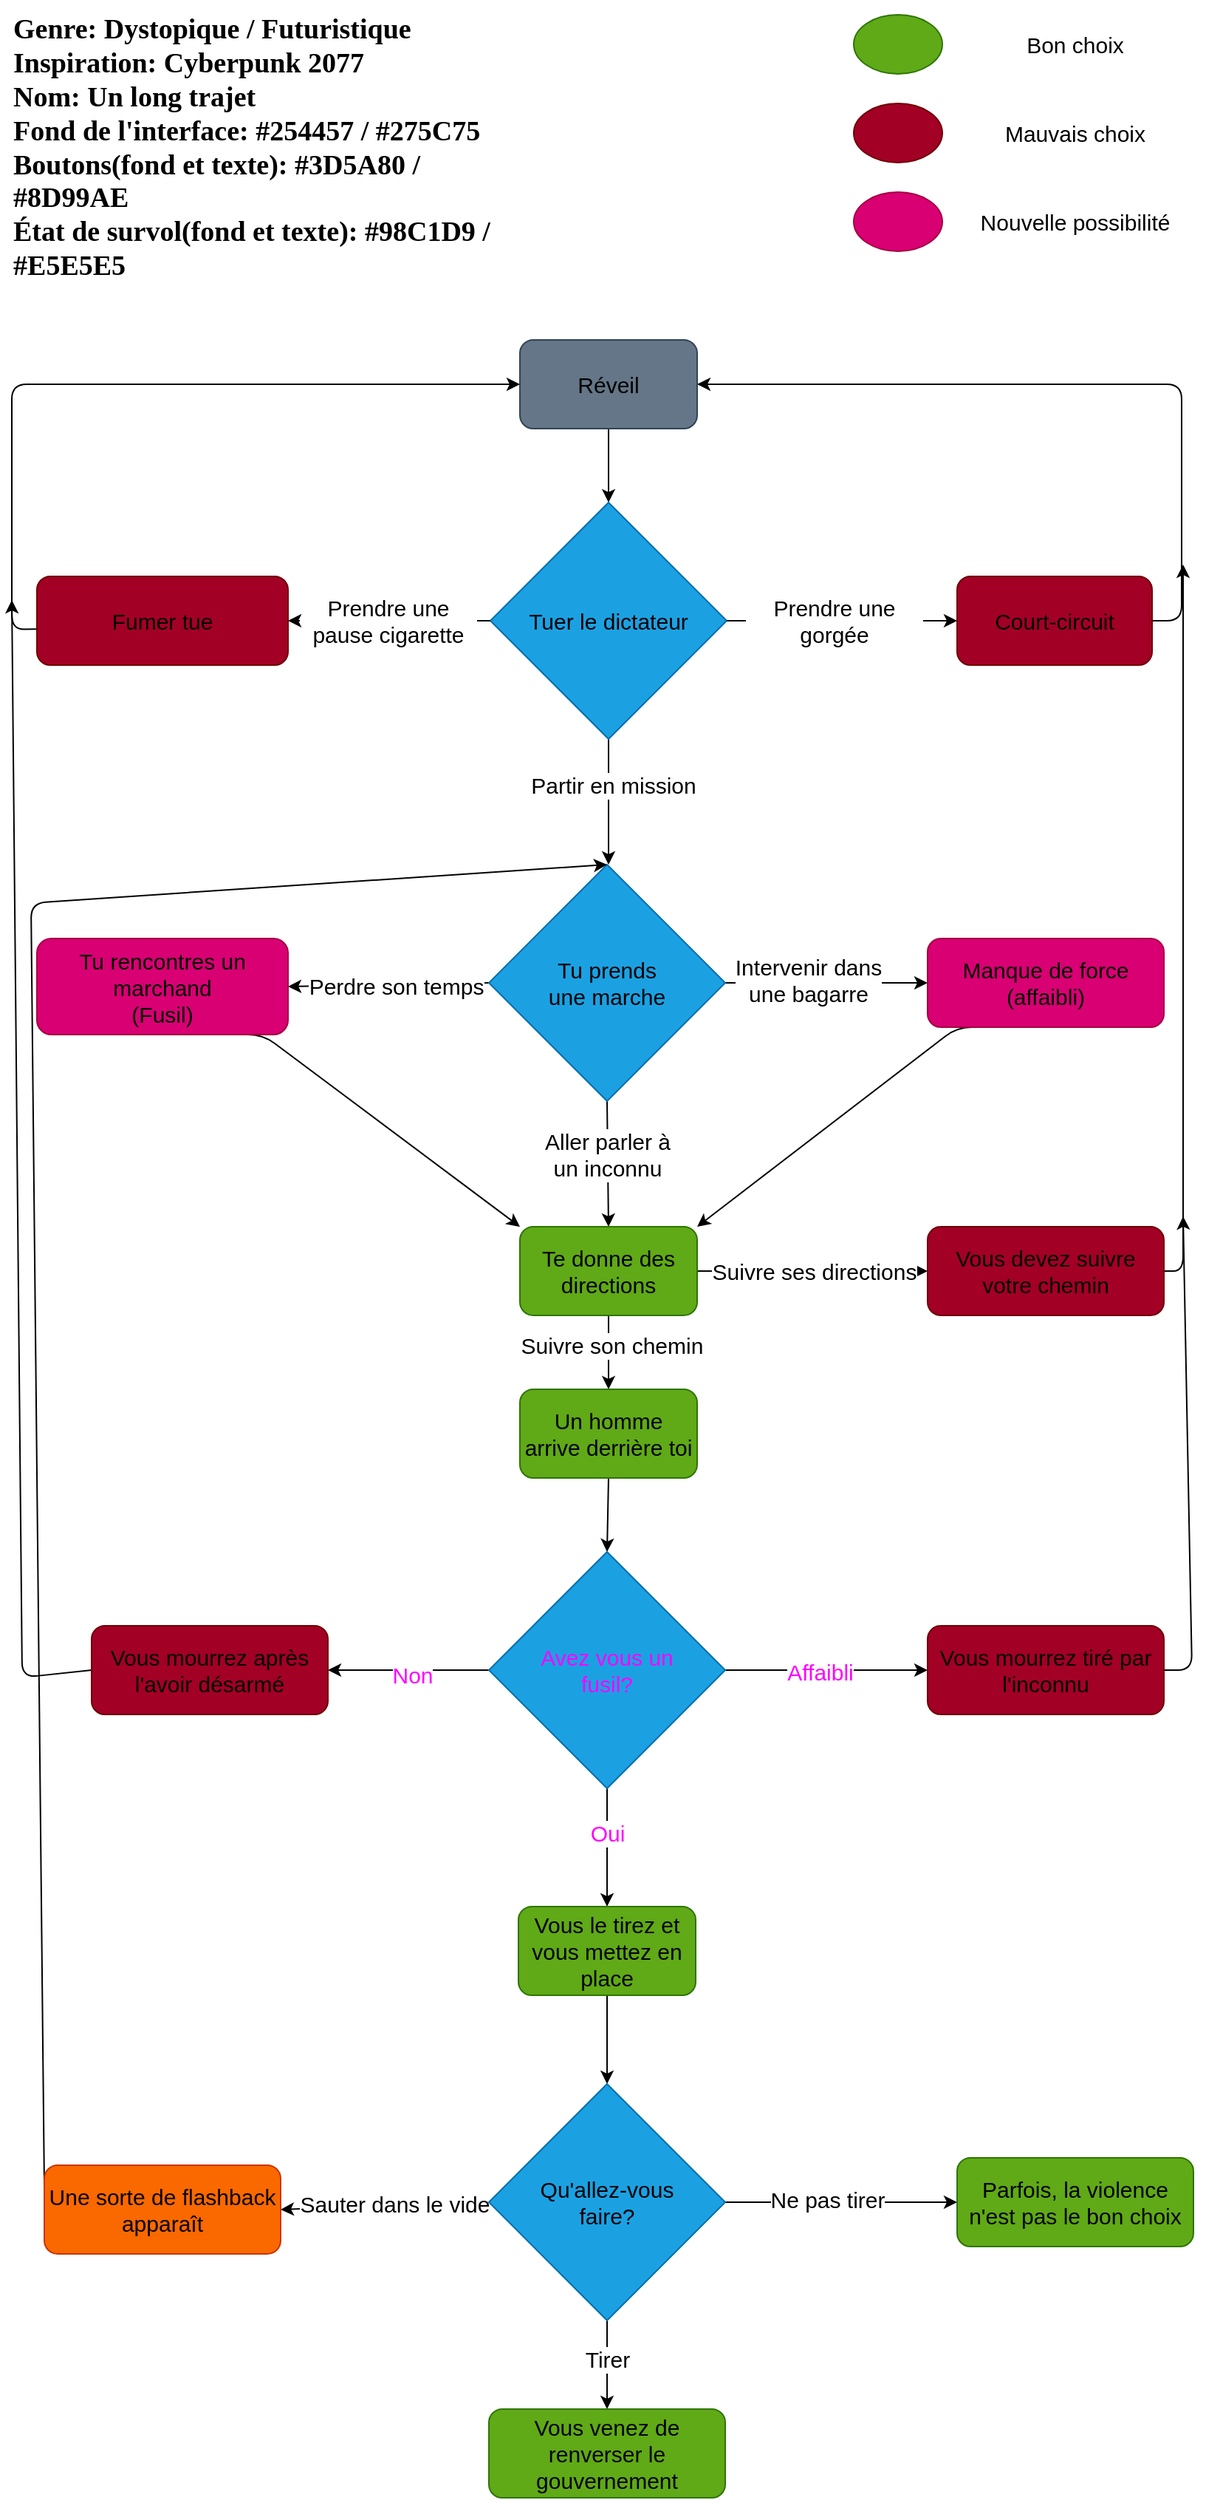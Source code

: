<mxfile>
    <diagram id="oNJYSzvw70os4x4uFzqT" name="Page-1">
        <mxGraphModel dx="1302" dy="585" grid="0" gridSize="10" guides="1" tooltips="1" connect="1" arrows="1" fold="1" page="1" pageScale="1" pageWidth="827" pageHeight="1169" background="none" math="0" shadow="0">
            <root>
                <mxCell id="0"/>
                <mxCell id="1" parent="0"/>
                <mxCell id="2" value="&lt;div style=&quot;text-align: left&quot;&gt;&lt;b style=&quot;font-size: 19px; font-family: &amp;quot;roboto slab&amp;quot;, serif;&quot;&gt;Genre: Dystopique / Futuristique&lt;/b&gt;&lt;/div&gt;&lt;font&gt;&lt;div style=&quot;text-align: left&quot;&gt;&lt;span style=&quot;font-family: &amp;quot;roboto slab&amp;quot; , serif ; font-size: 19px ; font-weight: bolder&quot;&gt;Inspiration: Cyberpunk 2077&lt;/span&gt;&lt;/div&gt;&lt;span style=&quot;box-sizing: border-box ; font-family: &amp;quot;roboto slab&amp;quot; , serif ; font-size: 19px&quot;&gt;&lt;div style=&quot;text-align: left&quot;&gt;&lt;span style=&quot;font-weight: bolder ; box-sizing: border-box&quot;&gt;Nom:&lt;/span&gt;&lt;font face=&quot;roboto slab, serif&quot; style=&quot;font-size: 12px&quot;&gt;&lt;span style=&quot;font-size: 19px&quot;&gt;&amp;nbsp;&lt;b&gt;Un long trajet&lt;/b&gt;&lt;/span&gt;&lt;/font&gt;&lt;/div&gt;&lt;/span&gt;&lt;b style=&quot;font-family: &amp;quot;roboto slab&amp;quot; , serif ; font-size: 19px&quot;&gt;&lt;div style=&quot;text-align: left&quot;&gt;&lt;b&gt;Fond de l'interface:&amp;nbsp;&lt;/b&gt;&lt;b&gt;#254457 / #&lt;/b&gt;&lt;b&gt;275C75&lt;/b&gt;&lt;/div&gt;&lt;/b&gt;&lt;b style=&quot;font-family: &amp;quot;roboto slab&amp;quot; , serif ; font-size: 19px&quot;&gt;&lt;div style=&quot;text-align: left&quot;&gt;&lt;b&gt;Boutons(fond et texte): #&lt;/b&gt;&lt;b&gt;3D5A80 / #&lt;/b&gt;&lt;b&gt;8D99AE&lt;/b&gt;&lt;/div&gt;&lt;/b&gt;&lt;b style=&quot;font-family: &amp;quot;roboto slab&amp;quot; , serif ; font-size: 19px&quot;&gt;&lt;div style=&quot;text-align: left&quot;&gt;&lt;b&gt;État de survol(fond et texte): #&lt;/b&gt;&lt;b&gt;98C1D9 / #E&lt;/b&gt;&lt;b&gt;5E5E5&lt;/b&gt;&lt;/div&gt;&lt;/b&gt;&lt;/font&gt;" style="text;html=1;strokeColor=none;fillColor=none;align=center;verticalAlign=middle;whiteSpace=wrap;rounded=0;spacing=2;spacingRight=0;spacingLeft=0;fontColor=default;" parent="1" vertex="1">
                    <mxGeometry x="10" width="360" height="200" as="geometry"/>
                </mxCell>
                <mxCell id="5" style="edgeStyle=none;html=1;exitX=0.5;exitY=1;exitDx=0;exitDy=0;entryX=0.5;entryY=0;entryDx=0;entryDy=0;fontSize=15;fontColor=default;" parent="1" source="3" target="4" edge="1">
                    <mxGeometry relative="1" as="geometry"/>
                </mxCell>
                <mxCell id="3" value="Réveil" style="rounded=1;whiteSpace=wrap;html=1;labelBackgroundColor=none;fontSize=15;fontColor=default;spacing=6;spacingTop=0;fillColor=#647687;strokeColor=#314354;" parent="1" vertex="1">
                    <mxGeometry x="354" y="230" width="120" height="60" as="geometry"/>
                </mxCell>
                <mxCell id="7" style="edgeStyle=none;html=1;exitX=0;exitY=0.5;exitDx=0;exitDy=0;entryX=1;entryY=0.5;entryDx=0;entryDy=0;fontSize=15;fontColor=default;startArrow=none;" parent="1" source="85" target="6" edge="1">
                    <mxGeometry relative="1" as="geometry"/>
                </mxCell>
                <mxCell id="14" style="edgeStyle=none;html=1;exitX=0.5;exitY=1;exitDx=0;exitDy=0;entryX=0.5;entryY=0;entryDx=0;entryDy=0;fontSize=15;fontColor=default;" parent="1" source="4" edge="1">
                    <mxGeometry relative="1" as="geometry">
                        <mxPoint x="414" y="585" as="targetPoint"/>
                    </mxGeometry>
                </mxCell>
                <mxCell id="15" value="Partir en mission" style="edgeLabel;html=1;align=center;verticalAlign=middle;resizable=0;points=[];fontSize=15;fontColor=default;labelBackgroundColor=default;" parent="14" vertex="1" connectable="0">
                    <mxGeometry x="-0.267" y="3" relative="1" as="geometry">
                        <mxPoint as="offset"/>
                    </mxGeometry>
                </mxCell>
                <mxCell id="4" value="Tuer le dictateur" style="rhombus;whiteSpace=wrap;html=1;labelBackgroundColor=none;fontSize=15;fontColor=default;fillColor=#1ba1e2;strokeColor=#006EAF;" parent="1" vertex="1">
                    <mxGeometry x="334" y="340" width="160" height="160" as="geometry"/>
                </mxCell>
                <mxCell id="9" style="edgeStyle=none;html=1;fontSize=15;fontColor=default;entryX=0;entryY=0.5;entryDx=0;entryDy=0;exitX=0;exitY=0.593;exitDx=0;exitDy=0;exitPerimeter=0;" parent="1" source="6" target="3" edge="1">
                    <mxGeometry relative="1" as="geometry">
                        <mxPoint x="210" y="270" as="targetPoint"/>
                        <Array as="points">
                            <mxPoint x="10" y="426"/>
                            <mxPoint x="10" y="260"/>
                        </Array>
                        <mxPoint x="15" y="420" as="sourcePoint"/>
                    </mxGeometry>
                </mxCell>
                <mxCell id="6" value="Fumer tue" style="rounded=1;whiteSpace=wrap;html=1;labelBackgroundColor=none;fontSize=15;fontColor=default;fillColor=#a20025;strokeColor=#6F0000;" parent="1" vertex="1">
                    <mxGeometry x="27" y="390" width="170" height="60" as="geometry"/>
                </mxCell>
                <mxCell id="12" style="edgeStyle=none;html=1;exitX=1;exitY=0.5;exitDx=0;exitDy=0;entryX=1;entryY=0.5;entryDx=0;entryDy=0;fontSize=15;fontColor=default;" parent="1" source="10" target="3" edge="1">
                    <mxGeometry relative="1" as="geometry">
                        <Array as="points">
                            <mxPoint x="802" y="420"/>
                            <mxPoint x="802" y="349"/>
                            <mxPoint x="802" y="260"/>
                        </Array>
                    </mxGeometry>
                </mxCell>
                <mxCell id="10" value="Court-circuit" style="rounded=1;whiteSpace=wrap;html=1;labelBackgroundColor=none;fontSize=15;fillColor=#a20025;strokeColor=#6F0000;fontColor=default;" parent="1" vertex="1">
                    <mxGeometry x="650" y="390" width="132" height="60" as="geometry"/>
                </mxCell>
                <mxCell id="26" style="edgeStyle=none;html=1;exitX=0;exitY=0.5;exitDx=0;exitDy=0;entryX=1;entryY=0.5;entryDx=0;entryDy=0;fontSize=15;fontColor=default;" parent="1" source="23" target="24" edge="1">
                    <mxGeometry relative="1" as="geometry"/>
                </mxCell>
                <mxCell id="28" value="Perdre son temps" style="edgeLabel;html=1;align=center;verticalAlign=middle;resizable=0;points=[];fontSize=15;fontColor=default;labelBackgroundColor=default;" parent="26" vertex="1" connectable="0">
                    <mxGeometry x="0.199" relative="1" as="geometry">
                        <mxPoint x="18" as="offset"/>
                    </mxGeometry>
                </mxCell>
                <mxCell id="27" style="edgeStyle=none;html=1;exitX=1;exitY=0.5;exitDx=0;exitDy=0;entryX=0;entryY=0.5;entryDx=0;entryDy=0;fontSize=15;fontColor=default;" parent="1" source="23" target="25" edge="1">
                    <mxGeometry relative="1" as="geometry"/>
                </mxCell>
                <mxCell id="35" value="Intervenir dans&lt;br&gt;une bagarre" style="edgeLabel;html=1;align=center;verticalAlign=middle;resizable=0;points=[];fontSize=15;fontColor=default;labelBackgroundColor=default;" parent="27" vertex="1" connectable="0">
                    <mxGeometry x="-0.185" y="2" relative="1" as="geometry">
                        <mxPoint as="offset"/>
                    </mxGeometry>
                </mxCell>
                <mxCell id="31" style="edgeStyle=none;html=1;exitX=0.5;exitY=1;exitDx=0;exitDy=0;entryX=0.5;entryY=0;entryDx=0;entryDy=0;fontSize=15;fontColor=default;" parent="1" source="23" target="30" edge="1">
                    <mxGeometry relative="1" as="geometry"/>
                </mxCell>
                <mxCell id="32" value="Aller parler à&lt;br&gt;un inconnu" style="edgeLabel;html=1;align=center;verticalAlign=middle;resizable=0;points=[];fontSize=15;fontColor=default;labelBackgroundColor=default;" parent="31" vertex="1" connectable="0">
                    <mxGeometry x="-0.156" y="-1" relative="1" as="geometry">
                        <mxPoint as="offset"/>
                    </mxGeometry>
                </mxCell>
                <mxCell id="23" value="Tu prends &lt;br&gt;une marche" style="rhombus;whiteSpace=wrap;html=1;labelBackgroundColor=none;fontSize=15;fontColor=default;fillColor=#1ba1e2;strokeColor=#006EAF;" parent="1" vertex="1">
                    <mxGeometry x="333" y="585" width="160" height="160" as="geometry"/>
                </mxCell>
                <mxCell id="56" style="edgeStyle=none;html=1;exitX=0.5;exitY=1;exitDx=0;exitDy=0;entryX=0;entryY=0;entryDx=0;entryDy=0;fontSize=15;fontColor=default;" parent="1" source="24" target="30" edge="1">
                    <mxGeometry relative="1" as="geometry">
                        <Array as="points">
                            <mxPoint x="180" y="700"/>
                        </Array>
                    </mxGeometry>
                </mxCell>
                <mxCell id="24" value="Tu rencontres un&lt;br&gt;marchand&lt;br&gt;(Fusil)" style="rounded=1;whiteSpace=wrap;html=1;labelBackgroundColor=none;fontSize=15;fontColor=default;fillColor=#d80073;strokeColor=#A50040;" parent="1" vertex="1">
                    <mxGeometry x="27" y="635" width="170" height="65" as="geometry"/>
                </mxCell>
                <mxCell id="53" style="edgeStyle=none;html=1;exitX=0.5;exitY=1;exitDx=0;exitDy=0;fontSize=15;fontColor=default;entryX=1;entryY=0;entryDx=0;entryDy=0;" parent="1" source="25" target="30" edge="1">
                    <mxGeometry relative="1" as="geometry">
                        <mxPoint x="570" y="790" as="targetPoint"/>
                        <Array as="points">
                            <mxPoint x="650" y="695"/>
                        </Array>
                    </mxGeometry>
                </mxCell>
                <mxCell id="25" value="Manque de force&lt;br&gt;(affaibli)" style="rounded=1;whiteSpace=wrap;html=1;labelBackgroundColor=none;fontSize=15;fontColor=default;fillColor=#d80073;strokeColor=#A50040;" parent="1" vertex="1">
                    <mxGeometry x="630" y="635" width="160" height="60" as="geometry"/>
                </mxCell>
                <mxCell id="38" style="edgeStyle=none;html=1;exitX=1;exitY=0.5;exitDx=0;exitDy=0;entryX=0;entryY=0.5;entryDx=0;entryDy=0;fontSize=15;fontColor=default;" parent="1" source="30" target="37" edge="1">
                    <mxGeometry relative="1" as="geometry"/>
                </mxCell>
                <mxCell id="39" value="Suivre ses directions" style="edgeLabel;html=1;align=center;verticalAlign=middle;resizable=0;points=[];fontSize=15;fontColor=default;labelBackgroundColor=default;" parent="38" vertex="1" connectable="0">
                    <mxGeometry x="-0.252" y="3" relative="1" as="geometry">
                        <mxPoint x="20" y="3" as="offset"/>
                    </mxGeometry>
                </mxCell>
                <mxCell id="41" style="edgeStyle=none;html=1;exitX=0.5;exitY=1;exitDx=0;exitDy=0;entryX=0.5;entryY=0;entryDx=0;entryDy=0;fontSize=15;fontColor=default;" parent="1" source="30" target="40" edge="1">
                    <mxGeometry relative="1" as="geometry"/>
                </mxCell>
                <mxCell id="42" value="Suivre son chemin" style="edgeLabel;html=1;align=center;verticalAlign=middle;resizable=0;points=[];fontSize=15;fontColor=default;labelBackgroundColor=default;" parent="41" vertex="1" connectable="0">
                    <mxGeometry x="-0.211" y="2" relative="1" as="geometry">
                        <mxPoint as="offset"/>
                    </mxGeometry>
                </mxCell>
                <mxCell id="30" value="Te donne des&lt;br&gt;directions" style="rounded=1;whiteSpace=wrap;html=1;labelBackgroundColor=none;fontSize=15;fontColor=default;fillColor=#60a917;strokeColor=#2D7600;" parent="1" vertex="1">
                    <mxGeometry x="354" y="830" width="120" height="60" as="geometry"/>
                </mxCell>
                <mxCell id="54" style="edgeStyle=none;html=1;fontSize=15;fontColor=default;exitX=1;exitY=0.5;exitDx=0;exitDy=0;" parent="1" source="37" edge="1">
                    <mxGeometry relative="1" as="geometry">
                        <mxPoint x="803" y="382" as="targetPoint"/>
                        <mxPoint x="870" y="846" as="sourcePoint"/>
                        <Array as="points">
                            <mxPoint x="803" y="860"/>
                        </Array>
                    </mxGeometry>
                </mxCell>
                <mxCell id="37" value="Vous devez suivre&lt;br&gt;votre chemin" style="rounded=1;whiteSpace=wrap;html=1;labelBackgroundColor=none;fontSize=15;fontColor=default;fillColor=#a20025;strokeColor=#6F0000;" parent="1" vertex="1">
                    <mxGeometry x="630" y="830" width="160" height="60" as="geometry"/>
                </mxCell>
                <mxCell id="45" style="edgeStyle=none;html=1;exitX=0.5;exitY=1;exitDx=0;exitDy=0;entryX=0.5;entryY=0;entryDx=0;entryDy=0;fontSize=15;fontColor=default;labelBackgroundColor=none;" parent="1" source="40" target="44" edge="1">
                    <mxGeometry relative="1" as="geometry"/>
                </mxCell>
                <mxCell id="40" value="Un homme arrive derrière toi" style="rounded=1;whiteSpace=wrap;html=1;labelBackgroundColor=none;fontSize=15;fontColor=default;fillColor=#60a917;strokeColor=#2D7600;spacingLeft=2;spacingRight=2;" parent="1" vertex="1">
                    <mxGeometry x="354" y="940" width="120" height="60" as="geometry"/>
                </mxCell>
                <mxCell id="46" style="edgeStyle=none;html=1;exitX=0.5;exitY=1;exitDx=0;exitDy=0;fontSize=15;fontColor=default;labelBackgroundColor=none;" parent="1" source="44" edge="1">
                    <mxGeometry relative="1" as="geometry">
                        <mxPoint x="413" y="1290" as="targetPoint"/>
                    </mxGeometry>
                </mxCell>
                <mxCell id="50" value="Oui" style="edgeLabel;html=1;align=center;verticalAlign=middle;resizable=0;points=[];fontSize=15;fontColor=#FF00FF;labelBackgroundColor=default;" parent="46" vertex="1" connectable="0">
                    <mxGeometry x="-0.271" relative="1" as="geometry">
                        <mxPoint y="1" as="offset"/>
                    </mxGeometry>
                </mxCell>
                <mxCell id="48" style="edgeStyle=none;html=1;exitX=1;exitY=0.5;exitDx=0;exitDy=0;entryX=0;entryY=0.5;entryDx=0;entryDy=0;fontSize=15;fontColor=default;labelBackgroundColor=none;" parent="1" source="44" target="47" edge="1">
                    <mxGeometry relative="1" as="geometry"/>
                </mxCell>
                <mxCell id="49" value="&lt;font color=&quot;#ff00ff&quot;&gt;Affaibli&lt;/font&gt;" style="edgeLabel;html=1;align=center;verticalAlign=middle;resizable=0;points=[];fontSize=15;fontColor=default;labelBackgroundColor=default;" parent="48" vertex="1" connectable="0">
                    <mxGeometry x="-0.068" y="-1" relative="1" as="geometry">
                        <mxPoint as="offset"/>
                    </mxGeometry>
                </mxCell>
                <mxCell id="58" style="edgeStyle=none;html=1;exitX=0;exitY=0.5;exitDx=0;exitDy=0;entryX=1;entryY=0.5;entryDx=0;entryDy=0;fontSize=15;fontColor=default;labelBackgroundColor=none;" parent="1" source="44" target="57" edge="1">
                    <mxGeometry relative="1" as="geometry"/>
                </mxCell>
                <mxCell id="59" value="&lt;font color=&quot;#ff00ff&quot;&gt;Non&lt;/font&gt;" style="edgeLabel;html=1;align=center;verticalAlign=middle;resizable=0;points=[];fontSize=15;fontColor=default;labelBackgroundColor=default;" parent="58" vertex="1" connectable="0">
                    <mxGeometry x="-0.036" y="3" relative="1" as="geometry">
                        <mxPoint as="offset"/>
                    </mxGeometry>
                </mxCell>
                <mxCell id="44" value="&lt;font color=&quot;#ff00ff&quot;&gt;Avez vous un&lt;br&gt;fusil?&lt;/font&gt;" style="rhombus;whiteSpace=wrap;html=1;labelBackgroundColor=none;fontSize=15;fontColor=default;fillColor=#1ba1e2;strokeColor=#006EAF;" parent="1" vertex="1">
                    <mxGeometry x="333" y="1050" width="160" height="160" as="geometry"/>
                </mxCell>
                <mxCell id="55" style="edgeStyle=none;html=1;exitX=1;exitY=0.5;exitDx=0;exitDy=0;fontSize=15;fontColor=default;" parent="1" source="47" edge="1">
                    <mxGeometry relative="1" as="geometry">
                        <mxPoint x="803" y="823" as="targetPoint"/>
                        <Array as="points">
                            <mxPoint x="809" y="1130"/>
                        </Array>
                    </mxGeometry>
                </mxCell>
                <mxCell id="47" value="Vous mourrez tiré par l'inconnu" style="rounded=1;whiteSpace=wrap;html=1;labelBackgroundColor=none;fontSize=15;fontColor=default;fillColor=#a20025;strokeColor=#6F0000;" parent="1" vertex="1">
                    <mxGeometry x="630" y="1100" width="160" height="60" as="geometry"/>
                </mxCell>
                <mxCell id="62" style="edgeStyle=none;html=1;exitX=0.5;exitY=1;exitDx=0;exitDy=0;entryX=0.5;entryY=0;entryDx=0;entryDy=0;fontSize=15;fontColor=default;labelBackgroundColor=none;" parent="1" source="52" target="61" edge="1">
                    <mxGeometry relative="1" as="geometry"/>
                </mxCell>
                <mxCell id="52" value="&lt;span&gt;Vous le tirez et vous mettez en place&lt;/span&gt;" style="rounded=1;whiteSpace=wrap;html=1;labelBackgroundColor=none;fontSize=15;fontColor=default;fillColor=#60a917;strokeColor=#2D7600;" parent="1" vertex="1">
                    <mxGeometry x="353" y="1290" width="120" height="60" as="geometry"/>
                </mxCell>
                <mxCell id="60" style="edgeStyle=none;html=1;exitX=0;exitY=0.5;exitDx=0;exitDy=0;fontSize=15;fontColor=default;" parent="1" source="57" edge="1">
                    <mxGeometry relative="1" as="geometry">
                        <mxPoint x="10" y="406" as="targetPoint"/>
                        <Array as="points">
                            <mxPoint x="17" y="1135"/>
                        </Array>
                    </mxGeometry>
                </mxCell>
                <mxCell id="57" value="Vous mourrez après l'avoir désarmé" style="rounded=1;whiteSpace=wrap;html=1;labelBackgroundColor=none;fontSize=15;fontColor=default;fillColor=#a20025;strokeColor=#6F0000;" parent="1" vertex="1">
                    <mxGeometry x="64" y="1100" width="160" height="60" as="geometry"/>
                </mxCell>
                <mxCell id="66" style="edgeStyle=none;html=1;exitX=0;exitY=0.5;exitDx=0;exitDy=0;entryX=1;entryY=0.5;entryDx=0;entryDy=0;fontSize=15;fontColor=default;labelBackgroundColor=none;" parent="1" source="61" target="63" edge="1">
                    <mxGeometry relative="1" as="geometry"/>
                </mxCell>
                <mxCell id="69" value="Sauter dans le vide" style="edgeLabel;html=1;align=center;verticalAlign=middle;resizable=0;points=[];fontSize=15;fontColor=default;labelBackgroundColor=default;" parent="66" vertex="1" connectable="0">
                    <mxGeometry x="-0.085" y="-2" relative="1" as="geometry">
                        <mxPoint as="offset"/>
                    </mxGeometry>
                </mxCell>
                <mxCell id="67" style="edgeStyle=none;html=1;exitX=1;exitY=0.5;exitDx=0;exitDy=0;entryX=0;entryY=0.5;entryDx=0;entryDy=0;fontSize=15;fontColor=default;labelBackgroundColor=none;" parent="1" source="61" target="64" edge="1">
                    <mxGeometry relative="1" as="geometry"/>
                </mxCell>
                <mxCell id="72" value="Ne pas tirer" style="edgeLabel;html=1;align=center;verticalAlign=middle;resizable=0;points=[];fontSize=15;fontColor=default;labelBackgroundColor=default;" parent="67" vertex="1" connectable="0">
                    <mxGeometry x="-0.13" y="2" relative="1" as="geometry">
                        <mxPoint as="offset"/>
                    </mxGeometry>
                </mxCell>
                <mxCell id="68" style="edgeStyle=none;html=1;exitX=0.5;exitY=1;exitDx=0;exitDy=0;entryX=0.5;entryY=0;entryDx=0;entryDy=0;fontSize=15;fontColor=default;" parent="1" source="61" target="65" edge="1">
                    <mxGeometry relative="1" as="geometry"/>
                </mxCell>
                <mxCell id="73" value="Tirer" style="edgeLabel;html=1;align=center;verticalAlign=middle;resizable=0;points=[];fontSize=15;fontColor=default;labelBackgroundColor=default;" parent="68" vertex="1" connectable="0">
                    <mxGeometry x="-0.152" relative="1" as="geometry">
                        <mxPoint as="offset"/>
                    </mxGeometry>
                </mxCell>
                <mxCell id="61" value="Qu'allez-vous &lt;br&gt;faire?" style="rhombus;whiteSpace=wrap;html=1;labelBackgroundColor=none;fontSize=15;fontColor=default;fillColor=#1ba1e2;strokeColor=#006EAF;" parent="1" vertex="1">
                    <mxGeometry x="333" y="1410" width="160" height="160" as="geometry"/>
                </mxCell>
                <mxCell id="94" style="edgeStyle=none;html=1;exitX=0;exitY=0.25;exitDx=0;exitDy=0;labelBackgroundColor=none;fontColor=default;entryX=0.5;entryY=0;entryDx=0;entryDy=0;" edge="1" parent="1" source="63" target="23">
                    <mxGeometry relative="1" as="geometry">
                        <mxPoint x="23" y="550" as="targetPoint"/>
                        <Array as="points">
                            <mxPoint x="23" y="611"/>
                        </Array>
                    </mxGeometry>
                </mxCell>
                <mxCell id="63" value="Une sorte de flashback apparaît" style="rounded=1;whiteSpace=wrap;html=1;labelBackgroundColor=none;fontSize=15;fontColor=#000000;fillColor=#fa6800;strokeColor=#C73500;" parent="1" vertex="1">
                    <mxGeometry x="32" y="1465" width="160" height="60" as="geometry"/>
                </mxCell>
                <mxCell id="64" value="Parfois, la violence n'est pas le bon choix" style="rounded=1;whiteSpace=wrap;html=1;labelBackgroundColor=none;fontSize=15;fontColor=default;fillColor=#60a917;strokeColor=#2D7600;" parent="1" vertex="1">
                    <mxGeometry x="650" y="1460" width="160" height="60" as="geometry"/>
                </mxCell>
                <mxCell id="65" value="Vous venez de renverser le gouvernement" style="rounded=1;whiteSpace=wrap;html=1;labelBackgroundColor=none;fontSize=15;fontColor=default;fillColor=#60a917;strokeColor=#2D7600;" parent="1" vertex="1">
                    <mxGeometry x="333" y="1630" width="160" height="60" as="geometry"/>
                </mxCell>
                <mxCell id="75" value="" style="ellipse;whiteSpace=wrap;html=1;labelBackgroundColor=none;fontSize=15;fontColor=default;fillColor=#60a917;strokeColor=#2D7600;" parent="1" vertex="1">
                    <mxGeometry x="580" y="10" width="60" height="40" as="geometry"/>
                </mxCell>
                <mxCell id="76" value="" style="ellipse;whiteSpace=wrap;html=1;labelBackgroundColor=none;fontSize=15;fontColor=default;fillColor=#a20025;strokeColor=#6F0000;" parent="1" vertex="1">
                    <mxGeometry x="580" y="70" width="60" height="40" as="geometry"/>
                </mxCell>
                <mxCell id="77" value="" style="ellipse;whiteSpace=wrap;html=1;labelBackgroundColor=none;fontSize=15;fontColor=default;fillColor=#d80073;strokeColor=#A50040;" parent="1" vertex="1">
                    <mxGeometry x="580" y="130" width="60" height="40" as="geometry"/>
                </mxCell>
                <mxCell id="78" value="Bon choix" style="text;html=1;strokeColor=none;fillColor=none;align=center;verticalAlign=middle;whiteSpace=wrap;rounded=0;labelBackgroundColor=none;fontSize=15;fontColor=default;" parent="1" vertex="1">
                    <mxGeometry x="660" y="15" width="140" height="30" as="geometry"/>
                </mxCell>
                <mxCell id="79" value="Mauvais choix" style="text;html=1;strokeColor=none;fillColor=none;align=center;verticalAlign=middle;whiteSpace=wrap;rounded=0;labelBackgroundColor=none;fontSize=15;fontColor=default;" parent="1" vertex="1">
                    <mxGeometry x="660" y="75" width="140" height="30" as="geometry"/>
                </mxCell>
                <mxCell id="80" value="Nouvelle possibilité" style="text;html=1;strokeColor=none;fillColor=none;align=center;verticalAlign=middle;whiteSpace=wrap;rounded=0;labelBackgroundColor=none;fontSize=15;fontColor=default;" parent="1" vertex="1">
                    <mxGeometry x="660" y="135" width="140" height="30" as="geometry"/>
                </mxCell>
                <mxCell id="11" value="" style="edgeStyle=none;html=1;exitX=1;exitY=0.5;exitDx=0;exitDy=0;entryX=0;entryY=0.5;entryDx=0;entryDy=0;fontSize=15;fontColor=default;labelBackgroundColor=default;startArrow=none;" parent="1" source="87" target="10" edge="1">
                    <mxGeometry x="-0.026" relative="1" as="geometry">
                        <Array as="points"/>
                        <mxPoint as="offset"/>
                    </mxGeometry>
                </mxCell>
                <mxCell id="85" value="&lt;span style=&quot;&quot;&gt;Prendre une&lt;/span&gt;&lt;br style=&quot;&quot;&gt;&lt;span style=&quot;&quot;&gt;pause cigarette&lt;/span&gt;" style="text;html=1;strokeColor=none;fillColor=none;align=center;verticalAlign=middle;whiteSpace=wrap;rounded=0;labelBackgroundColor=none;labelBorderColor=none;fontSize=15;fontColor=default;" parent="1" vertex="1">
                    <mxGeometry x="205" y="405" width="120" height="30" as="geometry"/>
                </mxCell>
                <mxCell id="86" value="" style="edgeStyle=none;html=1;exitX=0;exitY=0.5;exitDx=0;exitDy=0;entryX=1;entryY=0.5;entryDx=0;entryDy=0;fontSize=15;fontColor=default;endArrow=none;" parent="1" source="4" target="85" edge="1">
                    <mxGeometry relative="1" as="geometry">
                        <mxPoint x="334" y="420" as="sourcePoint"/>
                        <mxPoint x="180" y="420" as="targetPoint"/>
                    </mxGeometry>
                </mxCell>
                <mxCell id="87" value="&lt;span style=&quot;&quot;&gt;Prendre une gorgée&lt;/span&gt;" style="text;html=1;strokeColor=none;fillColor=none;align=center;verticalAlign=middle;whiteSpace=wrap;rounded=0;labelBackgroundColor=none;labelBorderColor=none;fontSize=15;fontColor=default;" parent="1" vertex="1">
                    <mxGeometry x="507" y="405" width="120" height="30" as="geometry"/>
                </mxCell>
                <mxCell id="89" value="" style="edgeStyle=none;html=1;exitX=1;exitY=0.5;exitDx=0;exitDy=0;entryX=0;entryY=0.5;entryDx=0;entryDy=0;fontSize=15;fontColor=default;labelBackgroundColor=default;endArrow=none;" parent="1" source="4" target="87" edge="1">
                    <mxGeometry x="-0.026" relative="1" as="geometry">
                        <mxPoint x="494" y="420" as="sourcePoint"/>
                        <mxPoint x="650" y="420" as="targetPoint"/>
                        <Array as="points"/>
                        <mxPoint as="offset"/>
                    </mxGeometry>
                </mxCell>
            </root>
        </mxGraphModel>
    </diagram>
</mxfile>